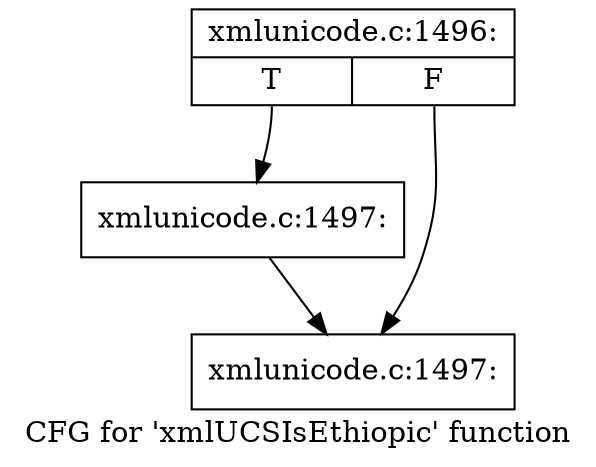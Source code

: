 digraph "CFG for 'xmlUCSIsEthiopic' function" {
	label="CFG for 'xmlUCSIsEthiopic' function";

	Node0x4e36370 [shape=record,label="{xmlunicode.c:1496:|{<s0>T|<s1>F}}"];
	Node0x4e36370:s0 -> Node0x4e35c20;
	Node0x4e36370:s1 -> Node0x4e36580;
	Node0x4e35c20 [shape=record,label="{xmlunicode.c:1497:}"];
	Node0x4e35c20 -> Node0x4e36580;
	Node0x4e36580 [shape=record,label="{xmlunicode.c:1497:}"];
}
